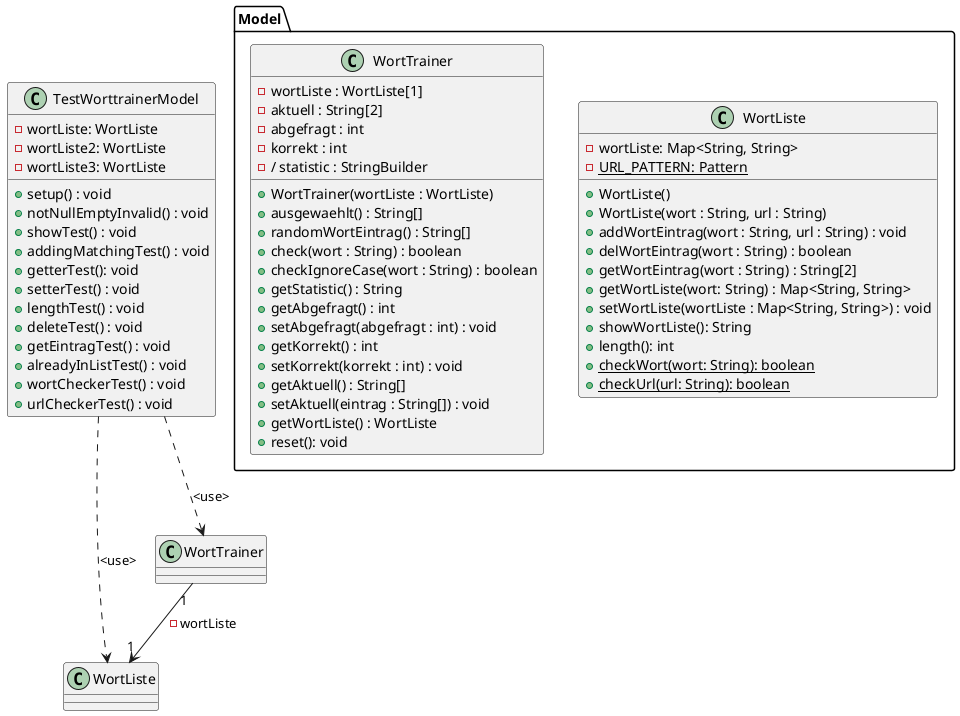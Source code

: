 @startuml
'https://plantuml.com/class-diagram

TestWorttrainerModel ..> WortListe : <use>
TestWorttrainerModel ..> WortTrainer : <use>
WortTrainer "1" --> "1" WortListe : - wortListe

package Model {
class WortListe {
- wortListe: Map<String, String>
- {static} URL_PATTERN: Pattern
+ WortListe()
+ WortListe(wort : String, url : String)
+ addWortEintrag(wort : String, url : String) : void
+ delWortEintrag(wort : String) : boolean
+ getWortEintrag(wort : String) : String[2]
+ getWortListe(wort: String) : Map<String, String>
+ setWortListe(wortListe : Map<String, String>) : void
+ showWortListe(): String
+ length(): int
+ {static} checkWort(wort: String): boolean
+ {static} checkUrl(url: String): boolean
}

class WortTrainer {
- wortListe : WortListe[1]
- aktuell : String[2]
- abgefragt : int
- korrekt : int
- / statistic : StringBuilder
+ WortTrainer(wortListe : WortListe)
+ ausgewaehlt() : String[]
+ randomWortEintrag() : String[]
+ check(wort : String) : boolean
+ checkIgnoreCase(wort : String) : boolean
+ getStatistic() : String
+ getAbgefragt() : int
+ setAbgefragt(abgefragt : int) : void
+ getKorrekt() : int
+ setKorrekt(korrekt : int) : void
+ getAktuell() : String[]
+ setAktuell(eintrag : String[]) : void
+ getWortListe() : WortListe
+ reset(): void
}
}


class TestWorttrainerModel {
- wortListe: WortListe
- wortListe2: WortListe
- wortListe3: WortListe
+ setup() : void
+ notNullEmptyInvalid() : void
+ showTest() : void
+ addingMatchingTest() : void
+ getterTest(): void
+ setterTest() : void
+ lengthTest() : void
+ deleteTest() : void
+ getEintragTest() : void
+ alreadyInListTest() : void
+ wortCheckerTest() : void
+ urlCheckerTest() : void
}

@enduml